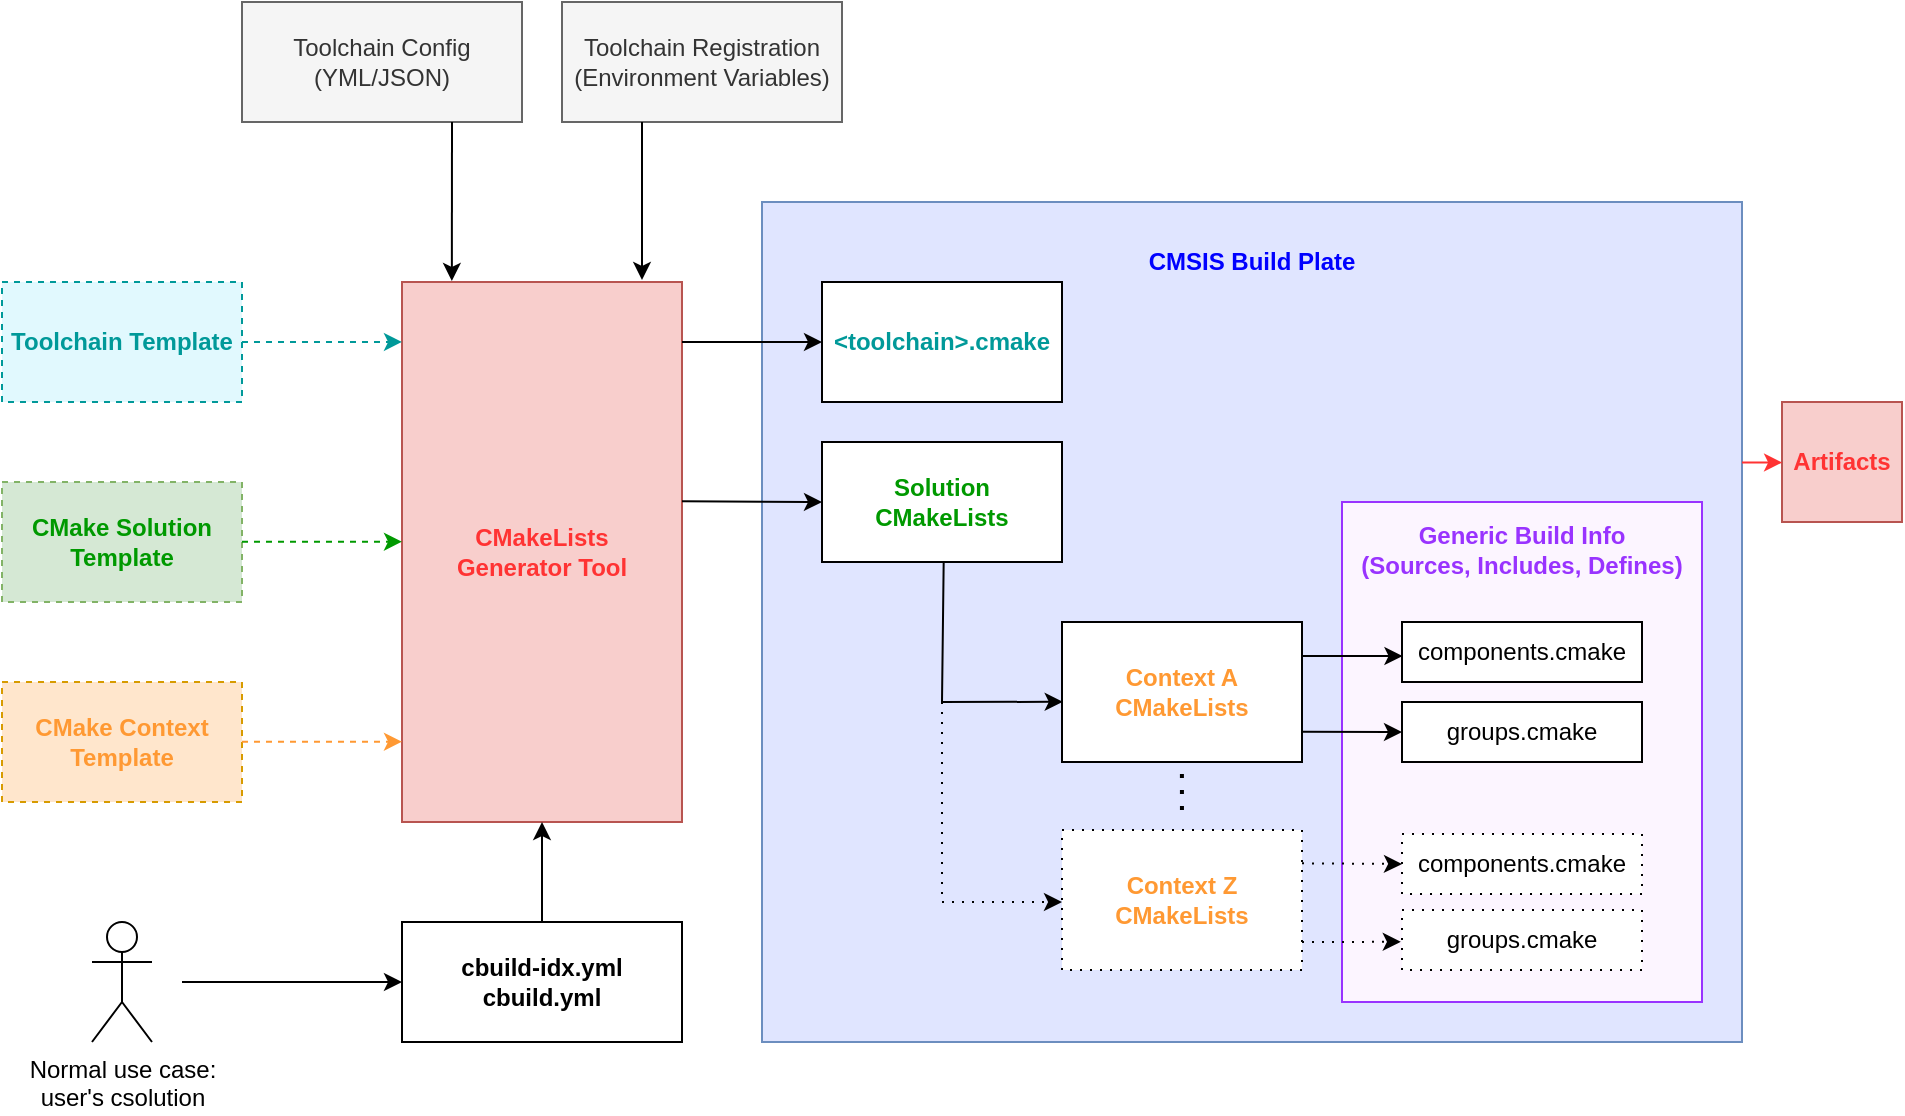 <mxfile version="21.6.1" type="device">
  <diagram name="Page-1" id="lt_AyD8toXFIPzZnjtGi">
    <mxGraphModel dx="750" dy="518" grid="1" gridSize="10" guides="1" tooltips="1" connect="1" arrows="1" fold="1" page="1" pageScale="1" pageWidth="850" pageHeight="1100" math="0" shadow="0">
      <root>
        <mxCell id="0" />
        <mxCell id="1" parent="0" />
        <mxCell id="TthITXUgRPOgFHcjtO45-11" value="&lt;b style=&quot;border-color: var(--border-color);&quot;&gt;&lt;font color=&quot;#0000ff&quot;&gt;CMSIS Build Plate&lt;br&gt;&lt;br&gt;&lt;br&gt;&lt;br&gt;&lt;br&gt;&lt;br&gt;&lt;br&gt;&lt;br&gt;&lt;br&gt;&lt;br&gt;&lt;br&gt;&lt;br&gt;&lt;br&gt;&lt;br&gt;&lt;br&gt;&lt;br&gt;&lt;br&gt;&lt;br&gt;&lt;br&gt;&lt;br&gt;&lt;br&gt;&lt;br&gt;&lt;br&gt;&lt;br&gt;&lt;br&gt;&lt;/font&gt;&lt;br style=&quot;border-color: var(--border-color);&quot;&gt;&lt;/b&gt;" style="rounded=0;whiteSpace=wrap;html=1;fillColor=#e0e5ff;strokeColor=#6c8ebf;" parent="1" vertex="1">
          <mxGeometry x="420" y="140" width="490" height="420" as="geometry" />
        </mxCell>
        <mxCell id="0mlFncYyP8KBSmitmDeH-41" value="&lt;b style=&quot;border-color: var(--border-color);&quot;&gt;&lt;font color=&quot;#9933ff&quot;&gt;Generic Build Info&lt;br&gt;(Sources, Includes, Defines)&lt;br&gt;&lt;br&gt;&lt;br&gt;&lt;br&gt;&lt;br&gt;&lt;br&gt;&lt;br&gt;&lt;br&gt;&lt;br&gt;&lt;br&gt;&lt;br&gt;&lt;br&gt;&lt;br&gt;&lt;br&gt;&lt;/font&gt;&lt;br style=&quot;border-color: var(--border-color);&quot;&gt;&lt;/b&gt;" style="rounded=0;whiteSpace=wrap;html=1;fillColor=#fcf5ff;strokeColor=#9933FF;" parent="1" vertex="1">
          <mxGeometry x="710" y="290" width="180" height="250" as="geometry" />
        </mxCell>
        <mxCell id="0mlFncYyP8KBSmitmDeH-1" value="&lt;b style=&quot;&quot;&gt;&lt;font color=&quot;#009999&quot;&gt;Toolchain Template&lt;/font&gt;&lt;/b&gt;" style="rounded=0;whiteSpace=wrap;html=1;dashed=1;strokeColor=#009999;fillColor=#e1f9fe;" parent="1" vertex="1">
          <mxGeometry x="40" y="180" width="120" height="60" as="geometry" />
        </mxCell>
        <mxCell id="0mlFncYyP8KBSmitmDeH-2" value="&lt;font color=&quot;#009900&quot;&gt;&lt;b&gt;CMake Solution Template&lt;/b&gt;&lt;/font&gt;" style="rounded=0;whiteSpace=wrap;html=1;dashed=1;strokeColor=#82b366;fillColor=#d5e8d4;" parent="1" vertex="1">
          <mxGeometry x="40" y="280" width="120" height="60" as="geometry" />
        </mxCell>
        <mxCell id="0mlFncYyP8KBSmitmDeH-3" value="&lt;font color=&quot;#ff9933&quot;&gt;&lt;b&gt;CMake Context Template&lt;/b&gt;&lt;/font&gt;" style="rounded=0;whiteSpace=wrap;html=1;dashed=1;strokeColor=#d79b00;fillColor=#ffe6cc;" parent="1" vertex="1">
          <mxGeometry x="40" y="380" width="120" height="60" as="geometry" />
        </mxCell>
        <mxCell id="0mlFncYyP8KBSmitmDeH-4" value="&lt;b&gt;&lt;font color=&quot;#ff3333&quot;&gt;CMakeLists&lt;br&gt;Generator Tool&lt;/font&gt;&lt;br&gt;&lt;/b&gt;" style="rounded=0;whiteSpace=wrap;html=1;fillColor=#f8cecc;strokeColor=#b85450;" parent="1" vertex="1">
          <mxGeometry x="240" y="180" width="140" height="270" as="geometry" />
        </mxCell>
        <mxCell id="0mlFncYyP8KBSmitmDeH-5" value="" style="endArrow=classic;html=1;rounded=0;exitX=1;exitY=0.5;exitDx=0;exitDy=0;entryX=0;entryY=0.111;entryDx=0;entryDy=0;entryPerimeter=0;dashed=1;strokeColor=#009999;" parent="1" source="0mlFncYyP8KBSmitmDeH-1" target="0mlFncYyP8KBSmitmDeH-4" edge="1">
          <mxGeometry width="50" height="50" relative="1" as="geometry">
            <mxPoint x="370" y="270" as="sourcePoint" />
            <mxPoint x="420" y="220" as="targetPoint" />
          </mxGeometry>
        </mxCell>
        <mxCell id="0mlFncYyP8KBSmitmDeH-7" value="" style="endArrow=classic;html=1;rounded=0;exitX=1;exitY=0.5;exitDx=0;exitDy=0;entryX=0;entryY=0.111;entryDx=0;entryDy=0;entryPerimeter=0;dashed=1;strokeColor=#009900;" parent="1" edge="1">
          <mxGeometry width="50" height="50" relative="1" as="geometry">
            <mxPoint x="160" y="309.83" as="sourcePoint" />
            <mxPoint x="240" y="309.83" as="targetPoint" />
          </mxGeometry>
        </mxCell>
        <mxCell id="0mlFncYyP8KBSmitmDeH-8" value="" style="endArrow=classic;html=1;rounded=0;exitX=1;exitY=0.5;exitDx=0;exitDy=0;entryX=0;entryY=0.111;entryDx=0;entryDy=0;entryPerimeter=0;dashed=1;strokeColor=#FF9933;" parent="1" edge="1">
          <mxGeometry width="50" height="50" relative="1" as="geometry">
            <mxPoint x="160" y="409.83" as="sourcePoint" />
            <mxPoint x="240" y="409.83" as="targetPoint" />
          </mxGeometry>
        </mxCell>
        <mxCell id="0mlFncYyP8KBSmitmDeH-9" value="Toolchain Config (YML/JSON)" style="rounded=0;whiteSpace=wrap;html=1;fillColor=#f5f5f5;fontColor=#333333;strokeColor=#666666;" parent="1" vertex="1">
          <mxGeometry x="160" y="40" width="140" height="60" as="geometry" />
        </mxCell>
        <mxCell id="0mlFncYyP8KBSmitmDeH-10" value="Toolchain Registration (Environment Variables)" style="rounded=0;whiteSpace=wrap;html=1;fillColor=#f5f5f5;fontColor=#333333;strokeColor=#666666;" parent="1" vertex="1">
          <mxGeometry x="320" y="40" width="140" height="60" as="geometry" />
        </mxCell>
        <mxCell id="0mlFncYyP8KBSmitmDeH-11" value="&lt;b style=&quot;&quot;&gt;&lt;font color=&quot;#009999&quot;&gt;&amp;lt;toolchain&amp;gt;.cmake&lt;/font&gt;&lt;/b&gt;" style="rounded=0;whiteSpace=wrap;html=1;" parent="1" vertex="1">
          <mxGeometry x="450" y="180" width="120" height="60" as="geometry" />
        </mxCell>
        <mxCell id="0mlFncYyP8KBSmitmDeH-12" value="&lt;font color=&quot;#009900&quot;&gt;&lt;b&gt;Solution&lt;br&gt;CMakeLists&lt;/b&gt;&lt;/font&gt;" style="rounded=0;whiteSpace=wrap;html=1;strokeColor=#000000;" parent="1" vertex="1">
          <mxGeometry x="450" y="260" width="120" height="60" as="geometry" />
        </mxCell>
        <mxCell id="0mlFncYyP8KBSmitmDeH-13" value="&lt;font color=&quot;#ff9933&quot;&gt;&lt;b&gt;Context A&lt;br&gt;CMakeLists&lt;/b&gt;&lt;/font&gt;" style="rounded=0;whiteSpace=wrap;html=1;" parent="1" vertex="1">
          <mxGeometry x="570" y="350" width="120" height="70" as="geometry" />
        </mxCell>
        <mxCell id="0mlFncYyP8KBSmitmDeH-14" value="&lt;font color=&quot;#ff9933&quot;&gt;&lt;b&gt;Context Z&lt;br&gt;CMakeLists&lt;/b&gt;&lt;/font&gt;" style="rounded=0;whiteSpace=wrap;html=1;dashed=1;dashPattern=1 4;" parent="1" vertex="1">
          <mxGeometry x="570" y="454" width="120" height="70" as="geometry" />
        </mxCell>
        <mxCell id="0mlFncYyP8KBSmitmDeH-15" value="components.cmake" style="rounded=0;whiteSpace=wrap;html=1;" parent="1" vertex="1">
          <mxGeometry x="740" y="350" width="120" height="30" as="geometry" />
        </mxCell>
        <mxCell id="0mlFncYyP8KBSmitmDeH-16" value="groups.cmake" style="rounded=0;whiteSpace=wrap;html=1;" parent="1" vertex="1">
          <mxGeometry x="740" y="390" width="120" height="30" as="geometry" />
        </mxCell>
        <mxCell id="0mlFncYyP8KBSmitmDeH-17" value="" style="endArrow=classic;html=1;rounded=0;exitX=0.5;exitY=1;exitDx=0;exitDy=0;entryX=0.003;entryY=0.57;entryDx=0;entryDy=0;entryPerimeter=0;" parent="1" target="0mlFncYyP8KBSmitmDeH-13" edge="1">
          <mxGeometry width="50" height="50" relative="1" as="geometry">
            <mxPoint x="510.84" y="320" as="sourcePoint" />
            <mxPoint x="570" y="387.59" as="targetPoint" />
            <Array as="points">
              <mxPoint x="510" y="390" />
            </Array>
          </mxGeometry>
        </mxCell>
        <mxCell id="0mlFncYyP8KBSmitmDeH-18" value="" style="endArrow=classic;html=1;rounded=0;dashed=1;dashPattern=1 4;" parent="1" edge="1">
          <mxGeometry width="50" height="50" relative="1" as="geometry">
            <mxPoint x="510" y="390" as="sourcePoint" />
            <mxPoint x="570" y="490" as="targetPoint" />
            <Array as="points">
              <mxPoint x="510" y="490" />
            </Array>
          </mxGeometry>
        </mxCell>
        <mxCell id="0mlFncYyP8KBSmitmDeH-19" value="components.cmake" style="rounded=0;whiteSpace=wrap;html=1;dashed=1;dashPattern=1 4;" parent="1" vertex="1">
          <mxGeometry x="740" y="456" width="120" height="30" as="geometry" />
        </mxCell>
        <mxCell id="0mlFncYyP8KBSmitmDeH-20" value="groups.cmake" style="rounded=0;whiteSpace=wrap;html=1;dashed=1;dashPattern=1 4;" parent="1" vertex="1">
          <mxGeometry x="740" y="494" width="120" height="30" as="geometry" />
        </mxCell>
        <mxCell id="0mlFncYyP8KBSmitmDeH-21" value="" style="endArrow=classic;html=1;rounded=0;exitX=0.75;exitY=1;exitDx=0;exitDy=0;entryX=0.178;entryY=-0.002;entryDx=0;entryDy=0;entryPerimeter=0;" parent="1" source="0mlFncYyP8KBSmitmDeH-9" target="0mlFncYyP8KBSmitmDeH-4" edge="1">
          <mxGeometry width="50" height="50" relative="1" as="geometry">
            <mxPoint x="420" y="260" as="sourcePoint" />
            <mxPoint x="470" y="210" as="targetPoint" />
          </mxGeometry>
        </mxCell>
        <mxCell id="0mlFncYyP8KBSmitmDeH-22" value="" style="endArrow=classic;html=1;rounded=0;exitX=0.75;exitY=1;exitDx=0;exitDy=0;entryX=0.178;entryY=-0.002;entryDx=0;entryDy=0;entryPerimeter=0;" parent="1" edge="1">
          <mxGeometry width="50" height="50" relative="1" as="geometry">
            <mxPoint x="360" y="100" as="sourcePoint" />
            <mxPoint x="360" y="179" as="targetPoint" />
          </mxGeometry>
        </mxCell>
        <mxCell id="0mlFncYyP8KBSmitmDeH-23" value="" style="endArrow=classic;html=1;rounded=0;exitX=1;exitY=0.111;exitDx=0;exitDy=0;exitPerimeter=0;entryX=0;entryY=0.5;entryDx=0;entryDy=0;" parent="1" source="0mlFncYyP8KBSmitmDeH-4" target="0mlFncYyP8KBSmitmDeH-11" edge="1">
          <mxGeometry width="50" height="50" relative="1" as="geometry">
            <mxPoint x="310" y="170" as="sourcePoint" />
            <mxPoint x="360" y="120" as="targetPoint" />
          </mxGeometry>
        </mxCell>
        <mxCell id="0mlFncYyP8KBSmitmDeH-24" value="" style="endArrow=classic;html=1;rounded=0;exitX=1;exitY=0.111;exitDx=0;exitDy=0;exitPerimeter=0;entryX=0;entryY=0.5;entryDx=0;entryDy=0;" parent="1" target="0mlFncYyP8KBSmitmDeH-12" edge="1">
          <mxGeometry width="50" height="50" relative="1" as="geometry">
            <mxPoint x="380" y="289.66" as="sourcePoint" />
            <mxPoint x="450" y="290" as="targetPoint" />
          </mxGeometry>
        </mxCell>
        <mxCell id="0mlFncYyP8KBSmitmDeH-26" value="" style="endArrow=classic;html=1;rounded=0;entryX=0.002;entryY=0.568;entryDx=0;entryDy=0;entryPerimeter=0;" parent="1" target="0mlFncYyP8KBSmitmDeH-15" edge="1">
          <mxGeometry width="50" height="50" relative="1" as="geometry">
            <mxPoint x="690" y="367" as="sourcePoint" />
            <mxPoint x="740" y="317" as="targetPoint" />
          </mxGeometry>
        </mxCell>
        <mxCell id="0mlFncYyP8KBSmitmDeH-27" value="" style="endArrow=classic;html=1;rounded=0;entryX=0;entryY=0.5;entryDx=0;entryDy=0;" parent="1" target="0mlFncYyP8KBSmitmDeH-16" edge="1">
          <mxGeometry width="50" height="50" relative="1" as="geometry">
            <mxPoint x="690" y="404.9" as="sourcePoint" />
            <mxPoint x="760" y="404.9" as="targetPoint" />
          </mxGeometry>
        </mxCell>
        <mxCell id="0mlFncYyP8KBSmitmDeH-28" value="" style="endArrow=classic;html=1;rounded=0;entryX=0;entryY=0.5;entryDx=0;entryDy=0;dashed=1;dashPattern=1 4;" parent="1" target="0mlFncYyP8KBSmitmDeH-19" edge="1">
          <mxGeometry width="50" height="50" relative="1" as="geometry">
            <mxPoint x="690" y="470.66" as="sourcePoint" />
            <mxPoint x="760" y="470.66" as="targetPoint" />
          </mxGeometry>
        </mxCell>
        <mxCell id="0mlFncYyP8KBSmitmDeH-29" value="" style="endArrow=classic;html=1;rounded=0;entryX=-0.005;entryY=0.53;entryDx=0;entryDy=0;dashed=1;dashPattern=1 4;entryPerimeter=0;" parent="1" target="0mlFncYyP8KBSmitmDeH-20" edge="1">
          <mxGeometry width="50" height="50" relative="1" as="geometry">
            <mxPoint x="690" y="510" as="sourcePoint" />
            <mxPoint x="760" y="510" as="targetPoint" />
          </mxGeometry>
        </mxCell>
        <mxCell id="0mlFncYyP8KBSmitmDeH-35" style="edgeStyle=orthogonalEdgeStyle;rounded=0;orthogonalLoop=1;jettySize=auto;html=1;exitX=0.5;exitY=0;exitDx=0;exitDy=0;entryX=0.5;entryY=1;entryDx=0;entryDy=0;" parent="1" source="0mlFncYyP8KBSmitmDeH-32" target="0mlFncYyP8KBSmitmDeH-4" edge="1">
          <mxGeometry relative="1" as="geometry" />
        </mxCell>
        <mxCell id="0mlFncYyP8KBSmitmDeH-32" value="&lt;b&gt;cbuild-idx.yml&lt;br&gt;cbuild.yml&lt;/b&gt;" style="rounded=0;whiteSpace=wrap;html=1;fillStyle=solid;" parent="1" vertex="1">
          <mxGeometry x="240" y="500" width="140" height="60" as="geometry" />
        </mxCell>
        <mxCell id="0mlFncYyP8KBSmitmDeH-33" value="Normal use case:&lt;br&gt;user&#39;s csolution" style="shape=umlActor;verticalLabelPosition=bottom;verticalAlign=top;html=1;outlineConnect=0;" parent="1" vertex="1">
          <mxGeometry x="85" y="500" width="30" height="60" as="geometry" />
        </mxCell>
        <mxCell id="0mlFncYyP8KBSmitmDeH-34" value="" style="endArrow=classic;html=1;rounded=0;" parent="1" edge="1">
          <mxGeometry width="50" height="50" relative="1" as="geometry">
            <mxPoint x="130" y="530" as="sourcePoint" />
            <mxPoint x="240" y="530" as="targetPoint" />
          </mxGeometry>
        </mxCell>
        <mxCell id="0mlFncYyP8KBSmitmDeH-36" value="" style="endArrow=none;dashed=1;html=1;dashPattern=1 3;strokeWidth=2;rounded=0;" parent="1" edge="1">
          <mxGeometry width="50" height="50" relative="1" as="geometry">
            <mxPoint x="629.974" y="444" as="sourcePoint" />
            <mxPoint x="629.95" y="420" as="targetPoint" />
          </mxGeometry>
        </mxCell>
        <mxCell id="IYC1UQYVTurxDJ4z6qRy-1" value="&lt;b style=&quot;border-color: var(--border-color);&quot;&gt;&lt;font color=&quot;#ff3333&quot;&gt;Artifacts&lt;/font&gt;&lt;br style=&quot;border-color: var(--border-color);&quot;&gt;&lt;/b&gt;" style="rounded=0;whiteSpace=wrap;html=1;fillColor=#f8cecc;strokeColor=#b85450;" vertex="1" parent="1">
          <mxGeometry x="930" y="240" width="60" height="60" as="geometry" />
        </mxCell>
        <mxCell id="IYC1UQYVTurxDJ4z6qRy-2" value="" style="endArrow=classic;html=1;rounded=0;entryX=0.001;entryY=0.504;entryDx=0;entryDy=0;strokeColor=#FF3333;exitX=1;exitY=0.31;exitDx=0;exitDy=0;exitPerimeter=0;entryPerimeter=0;" edge="1" parent="1" source="TthITXUgRPOgFHcjtO45-11" target="IYC1UQYVTurxDJ4z6qRy-1">
          <mxGeometry width="50" height="50" relative="1" as="geometry">
            <mxPoint x="570" y="270" as="sourcePoint" />
            <mxPoint x="970" y="20.24" as="targetPoint" />
          </mxGeometry>
        </mxCell>
      </root>
    </mxGraphModel>
  </diagram>
</mxfile>
